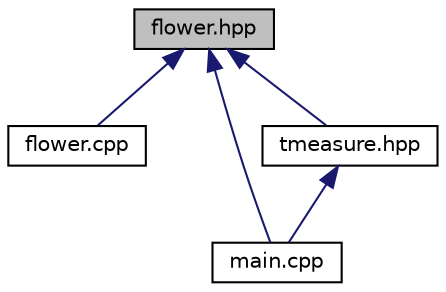 digraph "flower.hpp"
{
 // LATEX_PDF_SIZE
  edge [fontname="Helvetica",fontsize="10",labelfontname="Helvetica",labelfontsize="10"];
  node [fontname="Helvetica",fontsize="10",shape=record];
  Node1 [label="flower.hpp",height=0.2,width=0.4,color="black", fillcolor="grey75", style="filled", fontcolor="black",tooltip="Содержит описание классов запаха, цветов, а так же инетрфейсов взаимодействия"];
  Node1 -> Node2 [dir="back",color="midnightblue",fontsize="10",style="solid",fontname="Helvetica"];
  Node2 [label="flower.cpp",height=0.2,width=0.4,color="black", fillcolor="white", style="filled",URL="$flower_8cpp.html",tooltip="Содержит реализации функций, описанных в flower.hpp."];
  Node1 -> Node3 [dir="back",color="midnightblue",fontsize="10",style="solid",fontname="Helvetica"];
  Node3 [label="main.cpp",height=0.2,width=0.4,color="black", fillcolor="white", style="filled",URL="$main_8cpp.html",tooltip=" "];
  Node1 -> Node4 [dir="back",color="midnightblue",fontsize="10",style="solid",fontname="Helvetica"];
  Node4 [label="tmeasure.hpp",height=0.2,width=0.4,color="black", fillcolor="white", style="filled",URL="$tmeasure_8hpp.html",tooltip=" "];
  Node4 -> Node3 [dir="back",color="midnightblue",fontsize="10",style="solid",fontname="Helvetica"];
}

